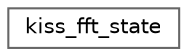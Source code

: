 digraph "Graphical Class Hierarchy"
{
 // LATEX_PDF_SIZE
  bgcolor="transparent";
  edge [fontname=Helvetica,fontsize=10,labelfontname=Helvetica,labelfontsize=10];
  node [fontname=Helvetica,fontsize=10,shape=box,height=0.2,width=0.4];
  rankdir="LR";
  Node0 [id="Node000000",label="kiss_fft_state",height=0.2,width=0.4,color="grey40", fillcolor="white", style="filled",URL="$structkiss__fft__state.html",tooltip=" "];
}
